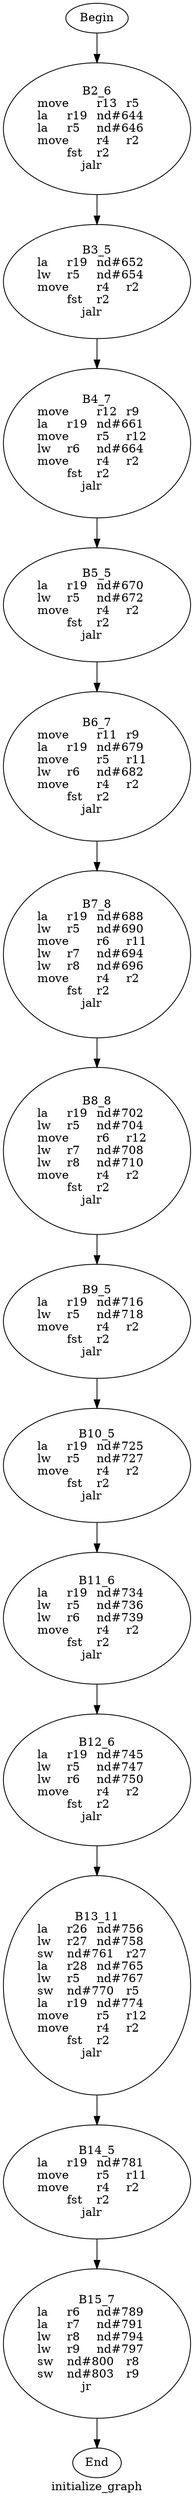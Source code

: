 digraph G{
	label = "initialize_graph"	style = "dashed";
	color = purple;
	Node0 [label = "Begin"];
	Node0 -> {Node2 }
	Node1 [label = "End"];
	Node1 -> {}
	Node2 [label = "B2_6\nmove	r13	r5	\nla	r19	nd#644	\nla	r5	nd#646	\nmove	r4	r2	\nfst	r2	\njalr	\n"];
	Node2 -> {Node3 }
	Node3 [label = "B3_5\nla	r19	nd#652	\nlw	r5	nd#654	\nmove	r4	r2	\nfst	r2	\njalr	\n"];
	Node3 -> {Node4 }
	Node4 [label = "B4_7\nmove	r12	r9	\nla	r19	nd#661	\nmove	r5	r12	\nlw	r6	nd#664	\nmove	r4	r2	\nfst	r2	\njalr	\n"];
	Node4 -> {Node5 }
	Node5 [label = "B5_5\nla	r19	nd#670	\nlw	r5	nd#672	\nmove	r4	r2	\nfst	r2	\njalr	\n"];
	Node5 -> {Node6 }
	Node6 [label = "B6_7\nmove	r11	r9	\nla	r19	nd#679	\nmove	r5	r11	\nlw	r6	nd#682	\nmove	r4	r2	\nfst	r2	\njalr	\n"];
	Node6 -> {Node7 }
	Node7 [label = "B7_8\nla	r19	nd#688	\nlw	r5	nd#690	\nmove	r6	r11	\nlw	r7	nd#694	\nlw	r8	nd#696	\nmove	r4	r2	\nfst	r2	\njalr	\n"];
	Node7 -> {Node8 }
	Node8 [label = "B8_8\nla	r19	nd#702	\nlw	r5	nd#704	\nmove	r6	r12	\nlw	r7	nd#708	\nlw	r8	nd#710	\nmove	r4	r2	\nfst	r2	\njalr	\n"];
	Node8 -> {Node9 }
	Node9 [label = "B9_5\nla	r19	nd#716	\nlw	r5	nd#718	\nmove	r4	r2	\nfst	r2	\njalr	\n"];
	Node9 -> {Node10 }
	Node10 [label = "B10_5\nla	r19	nd#725	\nlw	r5	nd#727	\nmove	r4	r2	\nfst	r2	\njalr	\n"];
	Node10 -> {Node11 }
	Node11 [label = "B11_6\nla	r19	nd#734	\nlw	r5	nd#736	\nlw	r6	nd#739	\nmove	r4	r2	\nfst	r2	\njalr	\n"];
	Node11 -> {Node12 }
	Node12 [label = "B12_6\nla	r19	nd#745	\nlw	r5	nd#747	\nlw	r6	nd#750	\nmove	r4	r2	\nfst	r2	\njalr	\n"];
	Node12 -> {Node13 }
	Node13 [label = "B13_11\nla	r26	nd#756	\nlw	r27	nd#758	\nsw	nd#761	r27	\nla	r28	nd#765	\nlw	r5	nd#767	\nsw	nd#770	r5	\nla	r19	nd#774	\nmove	r5	r12	\nmove	r4	r2	\nfst	r2	\njalr	\n"];
	Node13 -> {Node14 }
	Node14 [label = "B14_5\nla	r19	nd#781	\nmove	r5	r11	\nmove	r4	r2	\nfst	r2	\njalr	\n"];
	Node14 -> {Node15 }
	Node15 [label = "B15_7\nla	r6	nd#789	\nla	r7	nd#791	\nlw	r8	nd#794	\nlw	r9	nd#797	\nsw	nd#800	r8	\nsw	nd#803	r9	\njr	\n"];
	Node15 -> {Node1 }
}

